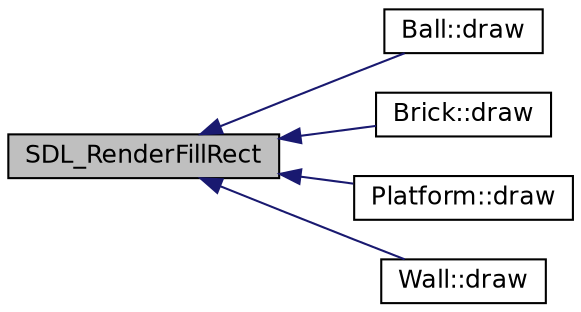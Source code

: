 digraph "SDL_RenderFillRect"
{
  edge [fontname="Helvetica",fontsize="12",labelfontname="Helvetica",labelfontsize="12"];
  node [fontname="Helvetica",fontsize="12",shape=record];
  rankdir="LR";
  Node69 [label="SDL_RenderFillRect",height=0.2,width=0.4,color="black", fillcolor="grey75", style="filled", fontcolor="black"];
  Node69 -> Node70 [dir="back",color="midnightblue",fontsize="12",style="solid",fontname="Helvetica"];
  Node70 [label="Ball::draw",height=0.2,width=0.4,color="black", fillcolor="white", style="filled",URL="$class_ball.html#a9b170c27c74586af6108314c3623da53",tooltip="Moves the ball when its speed is 0. "];
  Node69 -> Node71 [dir="back",color="midnightblue",fontsize="12",style="solid",fontname="Helvetica"];
  Node71 [label="Brick::draw",height=0.2,width=0.4,color="black", fillcolor="white", style="filled",URL="$class_brick.html#a005005bbb1c9f5adcd5addfbc683c3d4",tooltip="Draws a brick in the SDL window. "];
  Node69 -> Node72 [dir="back",color="midnightblue",fontsize="12",style="solid",fontname="Helvetica"];
  Node72 [label="Platform::draw",height=0.2,width=0.4,color="black", fillcolor="white", style="filled",URL="$class_platform.html#aa046dc1f23bc5e6e0c7ec8b435108bac",tooltip="Function that draws the platform into the SDL window. "];
  Node69 -> Node73 [dir="back",color="midnightblue",fontsize="12",style="solid",fontname="Helvetica"];
  Node73 [label="Wall::draw",height=0.2,width=0.4,color="black", fillcolor="white", style="filled",URL="$class_wall.html#a1d0f02eebf32d1f85d3a24c91a2c5509",tooltip="Draws the walls into the SDL window. "];
}
